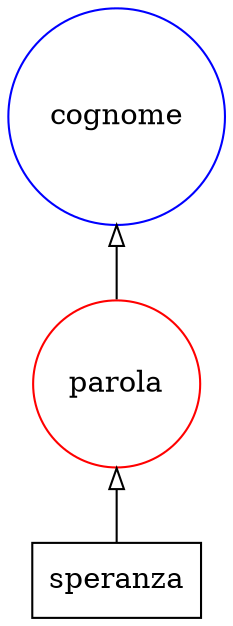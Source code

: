 digraph {
   rankdir=BT;
   edge [arrowhead=empty];

   subgraph {
      rank="source";
      edge [arrowhead=normal];
      node [shape=box];
      t47 [label="speranza"];
   }

   subgraph {
      rank="same";
      node [color=red,shape=circle];
      tag35 [label=parola]; 
   }

   subgraph {
      rank="same";
      node [color=blue,shape=circle];
      tag205 [label=cognome]; 
   }

   subgraph {
      rank="same";
      node [color=green,shape=circle];
   }

   subgraph {
      rank="same";
      node [color=orange,shape=circle];
   }
   tag35 -> tag205;
   t47 -> tag35;
}